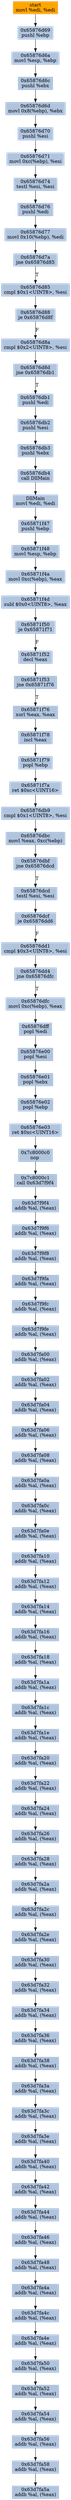 digraph G {
node[shape=rectangle,style=filled,fillcolor=lightsteelblue,color=lightsteelblue]
bgcolor="transparent"
a0x65876d67movl_edi_edi[label="start\nmovl %edi, %edi",color="lightgrey",fillcolor="orange"];
a0x65876d69pushl_ebp[label="0x65876d69\npushl %ebp"];
a0x65876d6amovl_esp_ebp[label="0x65876d6a\nmovl %esp, %ebp"];
a0x65876d6cpushl_ebx[label="0x65876d6c\npushl %ebx"];
a0x65876d6dmovl_0x8ebp__ebx[label="0x65876d6d\nmovl 0x8(%ebp), %ebx"];
a0x65876d70pushl_esi[label="0x65876d70\npushl %esi"];
a0x65876d71movl_0xcebp__esi[label="0x65876d71\nmovl 0xc(%ebp), %esi"];
a0x65876d74testl_esi_esi[label="0x65876d74\ntestl %esi, %esi"];
a0x65876d76pushl_edi[label="0x65876d76\npushl %edi"];
a0x65876d77movl_0x10ebp__edi[label="0x65876d77\nmovl 0x10(%ebp), %edi"];
a0x65876d7ajne_0x65876d85[label="0x65876d7a\njne 0x65876d85"];
a0x65876d85cmpl_0x1UINT8_esi[label="0x65876d85\ncmpl $0x1<UINT8>, %esi"];
a0x65876d88je_0x65876d8f[label="0x65876d88\nje 0x65876d8f"];
a0x65876d8acmpl_0x2UINT8_esi[label="0x65876d8a\ncmpl $0x2<UINT8>, %esi"];
a0x65876d8djne_0x65876db1[label="0x65876d8d\njne 0x65876db1"];
a0x65876db1pushl_edi[label="0x65876db1\npushl %edi"];
a0x65876db2pushl_esi[label="0x65876db2\npushl %esi"];
a0x65876db3pushl_ebx[label="0x65876db3\npushl %ebx"];
a0x65876db4call_DllMain[label="0x65876db4\ncall DllMain"];
a0x65871f45movl_edi_edi[label="DllMain\nmovl %edi, %edi"];
a0x65871f47pushl_ebp[label="0x65871f47\npushl %ebp"];
a0x65871f48movl_esp_ebp[label="0x65871f48\nmovl %esp, %ebp"];
a0x65871f4amovl_0xcebp__eax[label="0x65871f4a\nmovl 0xc(%ebp), %eax"];
a0x65871f4dsubl_0x0UINT8_eax[label="0x65871f4d\nsubl $0x0<UINT8>, %eax"];
a0x65871f50je_0x65871f71[label="0x65871f50\nje 0x65871f71"];
a0x65871f52decl_eax[label="0x65871f52\ndecl %eax"];
a0x65871f53jne_0x65871f76[label="0x65871f53\njne 0x65871f76"];
a0x65871f76xorl_eax_eax[label="0x65871f76\nxorl %eax, %eax"];
a0x65871f78incl_eax[label="0x65871f78\nincl %eax"];
a0x65871f79popl_ebp[label="0x65871f79\npopl %ebp"];
a0x65871f7aret_0xcUINT16[label="0x65871f7a\nret $0xc<UINT16>"];
a0x65876db9cmpl_0x1UINT8_esi[label="0x65876db9\ncmpl $0x1<UINT8>, %esi"];
a0x65876dbcmovl_eax_0xcebp_[label="0x65876dbc\nmovl %eax, 0xc(%ebp)"];
a0x65876dbfjne_0x65876dcd[label="0x65876dbf\njne 0x65876dcd"];
a0x65876dcdtestl_esi_esi[label="0x65876dcd\ntestl %esi, %esi"];
a0x65876dcfje_0x65876dd6[label="0x65876dcf\nje 0x65876dd6"];
a0x65876dd1cmpl_0x3UINT8_esi[label="0x65876dd1\ncmpl $0x3<UINT8>, %esi"];
a0x65876dd4jne_0x65876dfc[label="0x65876dd4\njne 0x65876dfc"];
a0x65876dfcmovl_0xcebp__eax[label="0x65876dfc\nmovl 0xc(%ebp), %eax"];
a0x65876dffpopl_edi[label="0x65876dff\npopl %edi"];
a0x65876e00popl_esi[label="0x65876e00\npopl %esi"];
a0x65876e01popl_ebx[label="0x65876e01\npopl %ebx"];
a0x65876e02popl_ebp[label="0x65876e02\npopl %ebp"];
a0x65876e03ret_0xcUINT16[label="0x65876e03\nret $0xc<UINT16>"];
a0x7c8000c0nop_[label="0x7c8000c0\nnop "];
a0x7c8000c1call_0x63d7f9f4[label="0x7c8000c1\ncall 0x63d7f9f4"];
a0x63d7f9f4addb_al_eax_[label="0x63d7f9f4\naddb %al, (%eax)"];
a0x63d7f9f6addb_al_eax_[label="0x63d7f9f6\naddb %al, (%eax)"];
a0x63d7f9f8addb_al_eax_[label="0x63d7f9f8\naddb %al, (%eax)"];
a0x63d7f9faaddb_al_eax_[label="0x63d7f9fa\naddb %al, (%eax)"];
a0x63d7f9fcaddb_al_eax_[label="0x63d7f9fc\naddb %al, (%eax)"];
a0x63d7f9feaddb_al_eax_[label="0x63d7f9fe\naddb %al, (%eax)"];
a0x63d7fa00addb_al_eax_[label="0x63d7fa00\naddb %al, (%eax)"];
a0x63d7fa02addb_al_eax_[label="0x63d7fa02\naddb %al, (%eax)"];
a0x63d7fa04addb_al_eax_[label="0x63d7fa04\naddb %al, (%eax)"];
a0x63d7fa06addb_al_eax_[label="0x63d7fa06\naddb %al, (%eax)"];
a0x63d7fa08addb_al_eax_[label="0x63d7fa08\naddb %al, (%eax)"];
a0x63d7fa0aaddb_al_eax_[label="0x63d7fa0a\naddb %al, (%eax)"];
a0x63d7fa0caddb_al_eax_[label="0x63d7fa0c\naddb %al, (%eax)"];
a0x63d7fa0eaddb_al_eax_[label="0x63d7fa0e\naddb %al, (%eax)"];
a0x63d7fa10addb_al_eax_[label="0x63d7fa10\naddb %al, (%eax)"];
a0x63d7fa12addb_al_eax_[label="0x63d7fa12\naddb %al, (%eax)"];
a0x63d7fa14addb_al_eax_[label="0x63d7fa14\naddb %al, (%eax)"];
a0x63d7fa16addb_al_eax_[label="0x63d7fa16\naddb %al, (%eax)"];
a0x63d7fa18addb_al_eax_[label="0x63d7fa18\naddb %al, (%eax)"];
a0x63d7fa1aaddb_al_eax_[label="0x63d7fa1a\naddb %al, (%eax)"];
a0x63d7fa1caddb_al_eax_[label="0x63d7fa1c\naddb %al, (%eax)"];
a0x63d7fa1eaddb_al_eax_[label="0x63d7fa1e\naddb %al, (%eax)"];
a0x63d7fa20addb_al_eax_[label="0x63d7fa20\naddb %al, (%eax)"];
a0x63d7fa22addb_al_eax_[label="0x63d7fa22\naddb %al, (%eax)"];
a0x63d7fa24addb_al_eax_[label="0x63d7fa24\naddb %al, (%eax)"];
a0x63d7fa26addb_al_eax_[label="0x63d7fa26\naddb %al, (%eax)"];
a0x63d7fa28addb_al_eax_[label="0x63d7fa28\naddb %al, (%eax)"];
a0x63d7fa2aaddb_al_eax_[label="0x63d7fa2a\naddb %al, (%eax)"];
a0x63d7fa2caddb_al_eax_[label="0x63d7fa2c\naddb %al, (%eax)"];
a0x63d7fa2eaddb_al_eax_[label="0x63d7fa2e\naddb %al, (%eax)"];
a0x63d7fa30addb_al_eax_[label="0x63d7fa30\naddb %al, (%eax)"];
a0x63d7fa32addb_al_eax_[label="0x63d7fa32\naddb %al, (%eax)"];
a0x63d7fa34addb_al_eax_[label="0x63d7fa34\naddb %al, (%eax)"];
a0x63d7fa36addb_al_eax_[label="0x63d7fa36\naddb %al, (%eax)"];
a0x63d7fa38addb_al_eax_[label="0x63d7fa38\naddb %al, (%eax)"];
a0x63d7fa3aaddb_al_eax_[label="0x63d7fa3a\naddb %al, (%eax)"];
a0x63d7fa3caddb_al_eax_[label="0x63d7fa3c\naddb %al, (%eax)"];
a0x63d7fa3eaddb_al_eax_[label="0x63d7fa3e\naddb %al, (%eax)"];
a0x63d7fa40addb_al_eax_[label="0x63d7fa40\naddb %al, (%eax)"];
a0x63d7fa42addb_al_eax_[label="0x63d7fa42\naddb %al, (%eax)"];
a0x63d7fa44addb_al_eax_[label="0x63d7fa44\naddb %al, (%eax)"];
a0x63d7fa46addb_al_eax_[label="0x63d7fa46\naddb %al, (%eax)"];
a0x63d7fa48addb_al_eax_[label="0x63d7fa48\naddb %al, (%eax)"];
a0x63d7fa4aaddb_al_eax_[label="0x63d7fa4a\naddb %al, (%eax)"];
a0x63d7fa4caddb_al_eax_[label="0x63d7fa4c\naddb %al, (%eax)"];
a0x63d7fa4eaddb_al_eax_[label="0x63d7fa4e\naddb %al, (%eax)"];
a0x63d7fa50addb_al_eax_[label="0x63d7fa50\naddb %al, (%eax)"];
a0x63d7fa52addb_al_eax_[label="0x63d7fa52\naddb %al, (%eax)"];
a0x63d7fa54addb_al_eax_[label="0x63d7fa54\naddb %al, (%eax)"];
a0x63d7fa56addb_al_eax_[label="0x63d7fa56\naddb %al, (%eax)"];
a0x63d7fa58addb_al_eax_[label="0x63d7fa58\naddb %al, (%eax)"];
a0x63d7fa5aaddb_al_eax_[label="0x63d7fa5a\naddb %al, (%eax)"];
a0x65876d67movl_edi_edi -> a0x65876d69pushl_ebp [color="#000000"];
a0x65876d69pushl_ebp -> a0x65876d6amovl_esp_ebp [color="#000000"];
a0x65876d6amovl_esp_ebp -> a0x65876d6cpushl_ebx [color="#000000"];
a0x65876d6cpushl_ebx -> a0x65876d6dmovl_0x8ebp__ebx [color="#000000"];
a0x65876d6dmovl_0x8ebp__ebx -> a0x65876d70pushl_esi [color="#000000"];
a0x65876d70pushl_esi -> a0x65876d71movl_0xcebp__esi [color="#000000"];
a0x65876d71movl_0xcebp__esi -> a0x65876d74testl_esi_esi [color="#000000"];
a0x65876d74testl_esi_esi -> a0x65876d76pushl_edi [color="#000000"];
a0x65876d76pushl_edi -> a0x65876d77movl_0x10ebp__edi [color="#000000"];
a0x65876d77movl_0x10ebp__edi -> a0x65876d7ajne_0x65876d85 [color="#000000"];
a0x65876d7ajne_0x65876d85 -> a0x65876d85cmpl_0x1UINT8_esi [color="#000000",label="T"];
a0x65876d85cmpl_0x1UINT8_esi -> a0x65876d88je_0x65876d8f [color="#000000"];
a0x65876d88je_0x65876d8f -> a0x65876d8acmpl_0x2UINT8_esi [color="#000000",label="F"];
a0x65876d8acmpl_0x2UINT8_esi -> a0x65876d8djne_0x65876db1 [color="#000000"];
a0x65876d8djne_0x65876db1 -> a0x65876db1pushl_edi [color="#000000",label="T"];
a0x65876db1pushl_edi -> a0x65876db2pushl_esi [color="#000000"];
a0x65876db2pushl_esi -> a0x65876db3pushl_ebx [color="#000000"];
a0x65876db3pushl_ebx -> a0x65876db4call_DllMain [color="#000000"];
a0x65876db4call_DllMain -> a0x65871f45movl_edi_edi [color="#000000"];
a0x65871f45movl_edi_edi -> a0x65871f47pushl_ebp [color="#000000"];
a0x65871f47pushl_ebp -> a0x65871f48movl_esp_ebp [color="#000000"];
a0x65871f48movl_esp_ebp -> a0x65871f4amovl_0xcebp__eax [color="#000000"];
a0x65871f4amovl_0xcebp__eax -> a0x65871f4dsubl_0x0UINT8_eax [color="#000000"];
a0x65871f4dsubl_0x0UINT8_eax -> a0x65871f50je_0x65871f71 [color="#000000"];
a0x65871f50je_0x65871f71 -> a0x65871f52decl_eax [color="#000000",label="F"];
a0x65871f52decl_eax -> a0x65871f53jne_0x65871f76 [color="#000000"];
a0x65871f53jne_0x65871f76 -> a0x65871f76xorl_eax_eax [color="#000000",label="T"];
a0x65871f76xorl_eax_eax -> a0x65871f78incl_eax [color="#000000"];
a0x65871f78incl_eax -> a0x65871f79popl_ebp [color="#000000"];
a0x65871f79popl_ebp -> a0x65871f7aret_0xcUINT16 [color="#000000"];
a0x65871f7aret_0xcUINT16 -> a0x65876db9cmpl_0x1UINT8_esi [color="#000000"];
a0x65876db9cmpl_0x1UINT8_esi -> a0x65876dbcmovl_eax_0xcebp_ [color="#000000"];
a0x65876dbcmovl_eax_0xcebp_ -> a0x65876dbfjne_0x65876dcd [color="#000000"];
a0x65876dbfjne_0x65876dcd -> a0x65876dcdtestl_esi_esi [color="#000000",label="T"];
a0x65876dcdtestl_esi_esi -> a0x65876dcfje_0x65876dd6 [color="#000000"];
a0x65876dcfje_0x65876dd6 -> a0x65876dd1cmpl_0x3UINT8_esi [color="#000000",label="F"];
a0x65876dd1cmpl_0x3UINT8_esi -> a0x65876dd4jne_0x65876dfc [color="#000000"];
a0x65876dd4jne_0x65876dfc -> a0x65876dfcmovl_0xcebp__eax [color="#000000",label="T"];
a0x65876dfcmovl_0xcebp__eax -> a0x65876dffpopl_edi [color="#000000"];
a0x65876dffpopl_edi -> a0x65876e00popl_esi [color="#000000"];
a0x65876e00popl_esi -> a0x65876e01popl_ebx [color="#000000"];
a0x65876e01popl_ebx -> a0x65876e02popl_ebp [color="#000000"];
a0x65876e02popl_ebp -> a0x65876e03ret_0xcUINT16 [color="#000000"];
a0x65876e03ret_0xcUINT16 -> a0x7c8000c0nop_ [color="#000000"];
a0x7c8000c0nop_ -> a0x7c8000c1call_0x63d7f9f4 [color="#000000"];
a0x7c8000c1call_0x63d7f9f4 -> a0x63d7f9f4addb_al_eax_ [color="#000000"];
a0x63d7f9f4addb_al_eax_ -> a0x63d7f9f6addb_al_eax_ [color="#000000"];
a0x63d7f9f6addb_al_eax_ -> a0x63d7f9f8addb_al_eax_ [color="#000000"];
a0x63d7f9f8addb_al_eax_ -> a0x63d7f9faaddb_al_eax_ [color="#000000"];
a0x63d7f9faaddb_al_eax_ -> a0x63d7f9fcaddb_al_eax_ [color="#000000"];
a0x63d7f9fcaddb_al_eax_ -> a0x63d7f9feaddb_al_eax_ [color="#000000"];
a0x63d7f9feaddb_al_eax_ -> a0x63d7fa00addb_al_eax_ [color="#000000"];
a0x63d7fa00addb_al_eax_ -> a0x63d7fa02addb_al_eax_ [color="#000000"];
a0x63d7fa02addb_al_eax_ -> a0x63d7fa04addb_al_eax_ [color="#000000"];
a0x63d7fa04addb_al_eax_ -> a0x63d7fa06addb_al_eax_ [color="#000000"];
a0x63d7fa06addb_al_eax_ -> a0x63d7fa08addb_al_eax_ [color="#000000"];
a0x63d7fa08addb_al_eax_ -> a0x63d7fa0aaddb_al_eax_ [color="#000000"];
a0x63d7fa0aaddb_al_eax_ -> a0x63d7fa0caddb_al_eax_ [color="#000000"];
a0x63d7fa0caddb_al_eax_ -> a0x63d7fa0eaddb_al_eax_ [color="#000000"];
a0x63d7fa0eaddb_al_eax_ -> a0x63d7fa10addb_al_eax_ [color="#000000"];
a0x63d7fa10addb_al_eax_ -> a0x63d7fa12addb_al_eax_ [color="#000000"];
a0x63d7fa12addb_al_eax_ -> a0x63d7fa14addb_al_eax_ [color="#000000"];
a0x63d7fa14addb_al_eax_ -> a0x63d7fa16addb_al_eax_ [color="#000000"];
a0x63d7fa16addb_al_eax_ -> a0x63d7fa18addb_al_eax_ [color="#000000"];
a0x63d7fa18addb_al_eax_ -> a0x63d7fa1aaddb_al_eax_ [color="#000000"];
a0x63d7fa1aaddb_al_eax_ -> a0x63d7fa1caddb_al_eax_ [color="#000000"];
a0x63d7fa1caddb_al_eax_ -> a0x63d7fa1eaddb_al_eax_ [color="#000000"];
a0x63d7fa1eaddb_al_eax_ -> a0x63d7fa20addb_al_eax_ [color="#000000"];
a0x63d7fa20addb_al_eax_ -> a0x63d7fa22addb_al_eax_ [color="#000000"];
a0x63d7fa22addb_al_eax_ -> a0x63d7fa24addb_al_eax_ [color="#000000"];
a0x63d7fa24addb_al_eax_ -> a0x63d7fa26addb_al_eax_ [color="#000000"];
a0x63d7fa26addb_al_eax_ -> a0x63d7fa28addb_al_eax_ [color="#000000"];
a0x63d7fa28addb_al_eax_ -> a0x63d7fa2aaddb_al_eax_ [color="#000000"];
a0x63d7fa2aaddb_al_eax_ -> a0x63d7fa2caddb_al_eax_ [color="#000000"];
a0x63d7fa2caddb_al_eax_ -> a0x63d7fa2eaddb_al_eax_ [color="#000000"];
a0x63d7fa2eaddb_al_eax_ -> a0x63d7fa30addb_al_eax_ [color="#000000"];
a0x63d7fa30addb_al_eax_ -> a0x63d7fa32addb_al_eax_ [color="#000000"];
a0x63d7fa32addb_al_eax_ -> a0x63d7fa34addb_al_eax_ [color="#000000"];
a0x63d7fa34addb_al_eax_ -> a0x63d7fa36addb_al_eax_ [color="#000000"];
a0x63d7fa36addb_al_eax_ -> a0x63d7fa38addb_al_eax_ [color="#000000"];
a0x63d7fa38addb_al_eax_ -> a0x63d7fa3aaddb_al_eax_ [color="#000000"];
a0x63d7fa3aaddb_al_eax_ -> a0x63d7fa3caddb_al_eax_ [color="#000000"];
a0x63d7fa3caddb_al_eax_ -> a0x63d7fa3eaddb_al_eax_ [color="#000000"];
a0x63d7fa3eaddb_al_eax_ -> a0x63d7fa40addb_al_eax_ [color="#000000"];
a0x63d7fa40addb_al_eax_ -> a0x63d7fa42addb_al_eax_ [color="#000000"];
a0x63d7fa42addb_al_eax_ -> a0x63d7fa44addb_al_eax_ [color="#000000"];
a0x63d7fa44addb_al_eax_ -> a0x63d7fa46addb_al_eax_ [color="#000000"];
a0x63d7fa46addb_al_eax_ -> a0x63d7fa48addb_al_eax_ [color="#000000"];
a0x63d7fa48addb_al_eax_ -> a0x63d7fa4aaddb_al_eax_ [color="#000000"];
a0x63d7fa4aaddb_al_eax_ -> a0x63d7fa4caddb_al_eax_ [color="#000000"];
a0x63d7fa4caddb_al_eax_ -> a0x63d7fa4eaddb_al_eax_ [color="#000000"];
a0x63d7fa4eaddb_al_eax_ -> a0x63d7fa50addb_al_eax_ [color="#000000"];
a0x63d7fa50addb_al_eax_ -> a0x63d7fa52addb_al_eax_ [color="#000000"];
a0x63d7fa52addb_al_eax_ -> a0x63d7fa54addb_al_eax_ [color="#000000"];
a0x63d7fa54addb_al_eax_ -> a0x63d7fa56addb_al_eax_ [color="#000000"];
a0x63d7fa56addb_al_eax_ -> a0x63d7fa58addb_al_eax_ [color="#000000"];
a0x63d7fa58addb_al_eax_ -> a0x63d7fa5aaddb_al_eax_ [color="#000000"];
}
